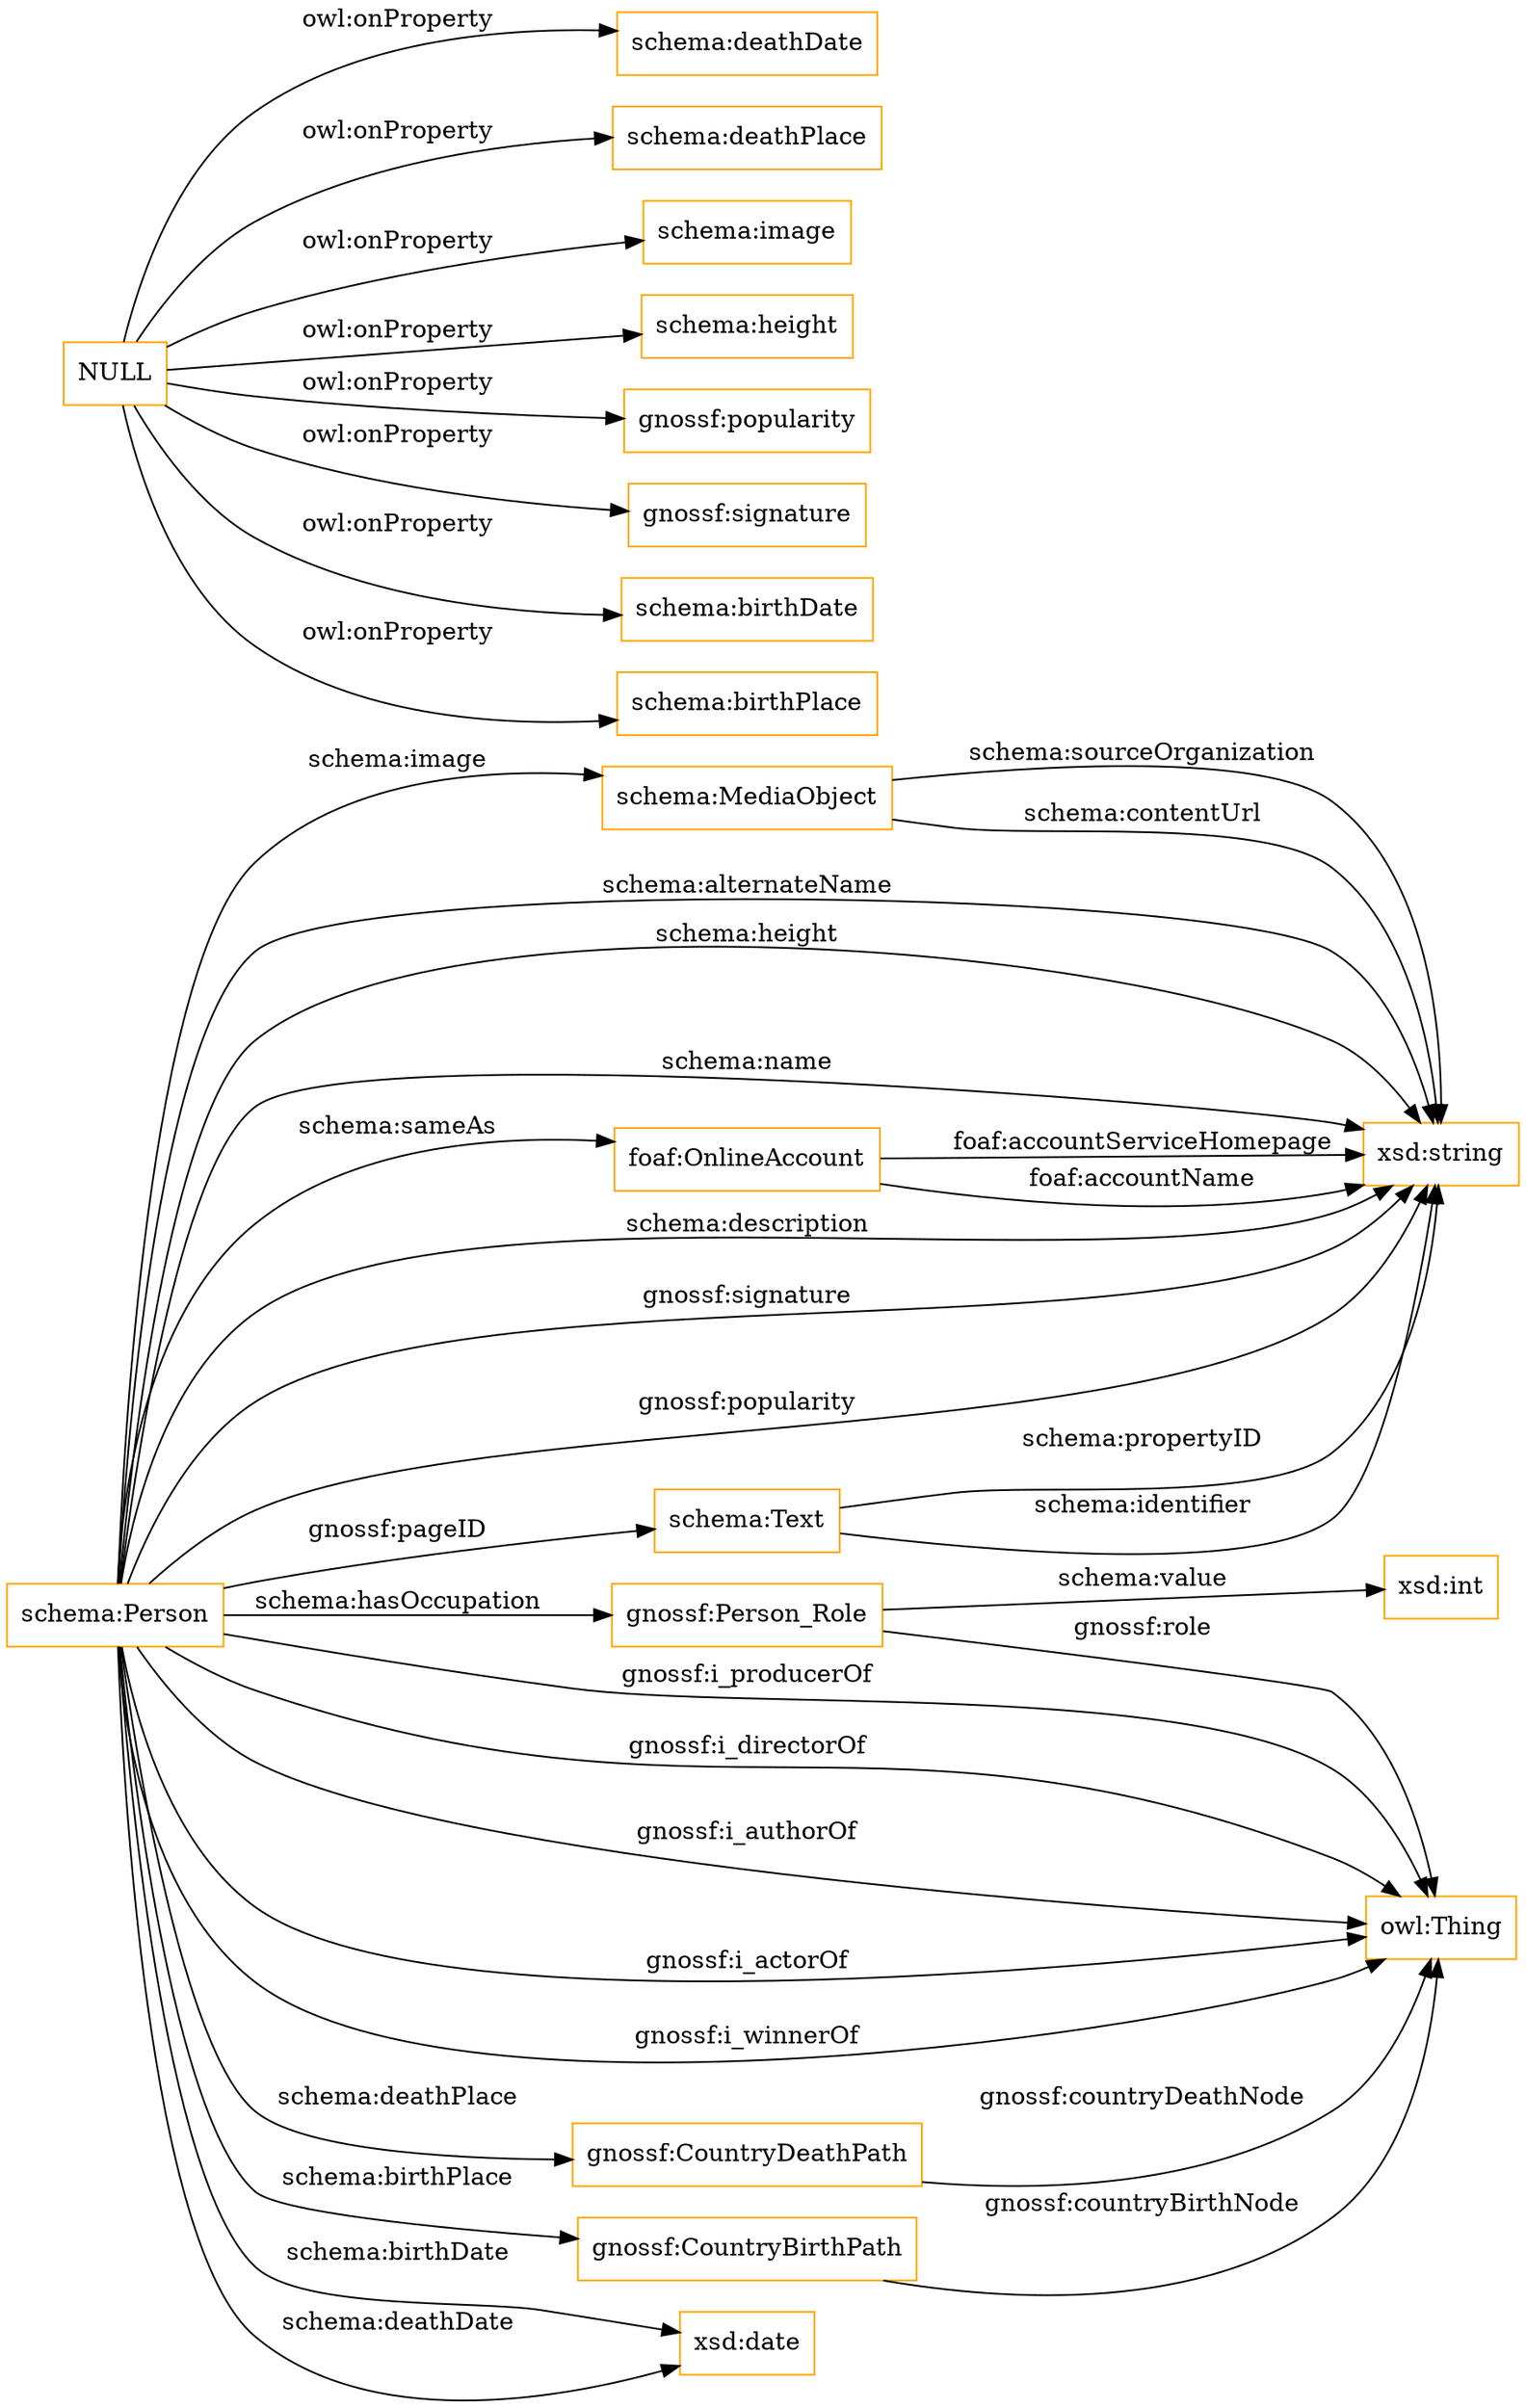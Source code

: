 digraph ar2dtool_diagram { 
rankdir=LR;
size="1501"
node [shape = rectangle, color="orange"]; "gnossf:Person_Role" "schema:Person" "schema:Text" "foaf:OnlineAccount" "gnossf:CountryDeathPath" "gnossf:CountryBirthPath" "schema:MediaObject" ; /*classes style*/
	"NULL" -> "schema:deathDate" [ label = "owl:onProperty" ];
	"NULL" -> "schema:deathPlace" [ label = "owl:onProperty" ];
	"NULL" -> "schema:image" [ label = "owl:onProperty" ];
	"NULL" -> "schema:height" [ label = "owl:onProperty" ];
	"NULL" -> "gnossf:popularity" [ label = "owl:onProperty" ];
	"NULL" -> "gnossf:signature" [ label = "owl:onProperty" ];
	"NULL" -> "schema:birthDate" [ label = "owl:onProperty" ];
	"NULL" -> "schema:birthPlace" [ label = "owl:onProperty" ];
	"schema:Person" -> "xsd:string" [ label = "schema:alternateName" ];
	"schema:Person" -> "owl:Thing" [ label = "gnossf:i_actorOf" ];
	"schema:Person" -> "gnossf:CountryBirthPath" [ label = "schema:birthPlace" ];
	"schema:Person" -> "owl:Thing" [ label = "gnossf:i_winnerOf" ];
	"schema:Person" -> "xsd:string" [ label = "schema:height" ];
	"schema:Person" -> "foaf:OnlineAccount" [ label = "schema:sameAs" ];
	"schema:MediaObject" -> "xsd:string" [ label = "schema:contentUrl" ];
	"gnossf:Person_Role" -> "xsd:int" [ label = "schema:value" ];
	"schema:Person" -> "xsd:date" [ label = "schema:deathDate" ];
	"gnossf:CountryBirthPath" -> "owl:Thing" [ label = "gnossf:countryBirthNode" ];
	"schema:MediaObject" -> "xsd:string" [ label = "schema:sourceOrganization" ];
	"foaf:OnlineAccount" -> "xsd:string" [ label = "foaf:accountServiceHomepage" ];
	"schema:Person" -> "gnossf:Person_Role" [ label = "schema:hasOccupation" ];
	"schema:Text" -> "xsd:string" [ label = "schema:identifier" ];
	"schema:Person" -> "xsd:string" [ label = "schema:name" ];
	"schema:Person" -> "owl:Thing" [ label = "gnossf:i_producerOf" ];
	"schema:Person" -> "schema:Text" [ label = "gnossf:pageID" ];
	"schema:Person" -> "owl:Thing" [ label = "gnossf:i_directorOf" ];
	"gnossf:Person_Role" -> "owl:Thing" [ label = "gnossf:role" ];
	"schema:Person" -> "gnossf:CountryDeathPath" [ label = "schema:deathPlace" ];
	"schema:Person" -> "owl:Thing" [ label = "gnossf:i_authorOf" ];
	"schema:Person" -> "schema:MediaObject" [ label = "schema:image" ];
	"schema:Person" -> "xsd:string" [ label = "schema:description" ];
	"gnossf:CountryDeathPath" -> "owl:Thing" [ label = "gnossf:countryDeathNode" ];
	"schema:Text" -> "xsd:string" [ label = "schema:propertyID" ];
	"schema:Person" -> "xsd:string" [ label = "gnossf:signature" ];
	"foaf:OnlineAccount" -> "xsd:string" [ label = "foaf:accountName" ];
	"schema:Person" -> "xsd:date" [ label = "schema:birthDate" ];
	"schema:Person" -> "xsd:string" [ label = "gnossf:popularity" ];

}
